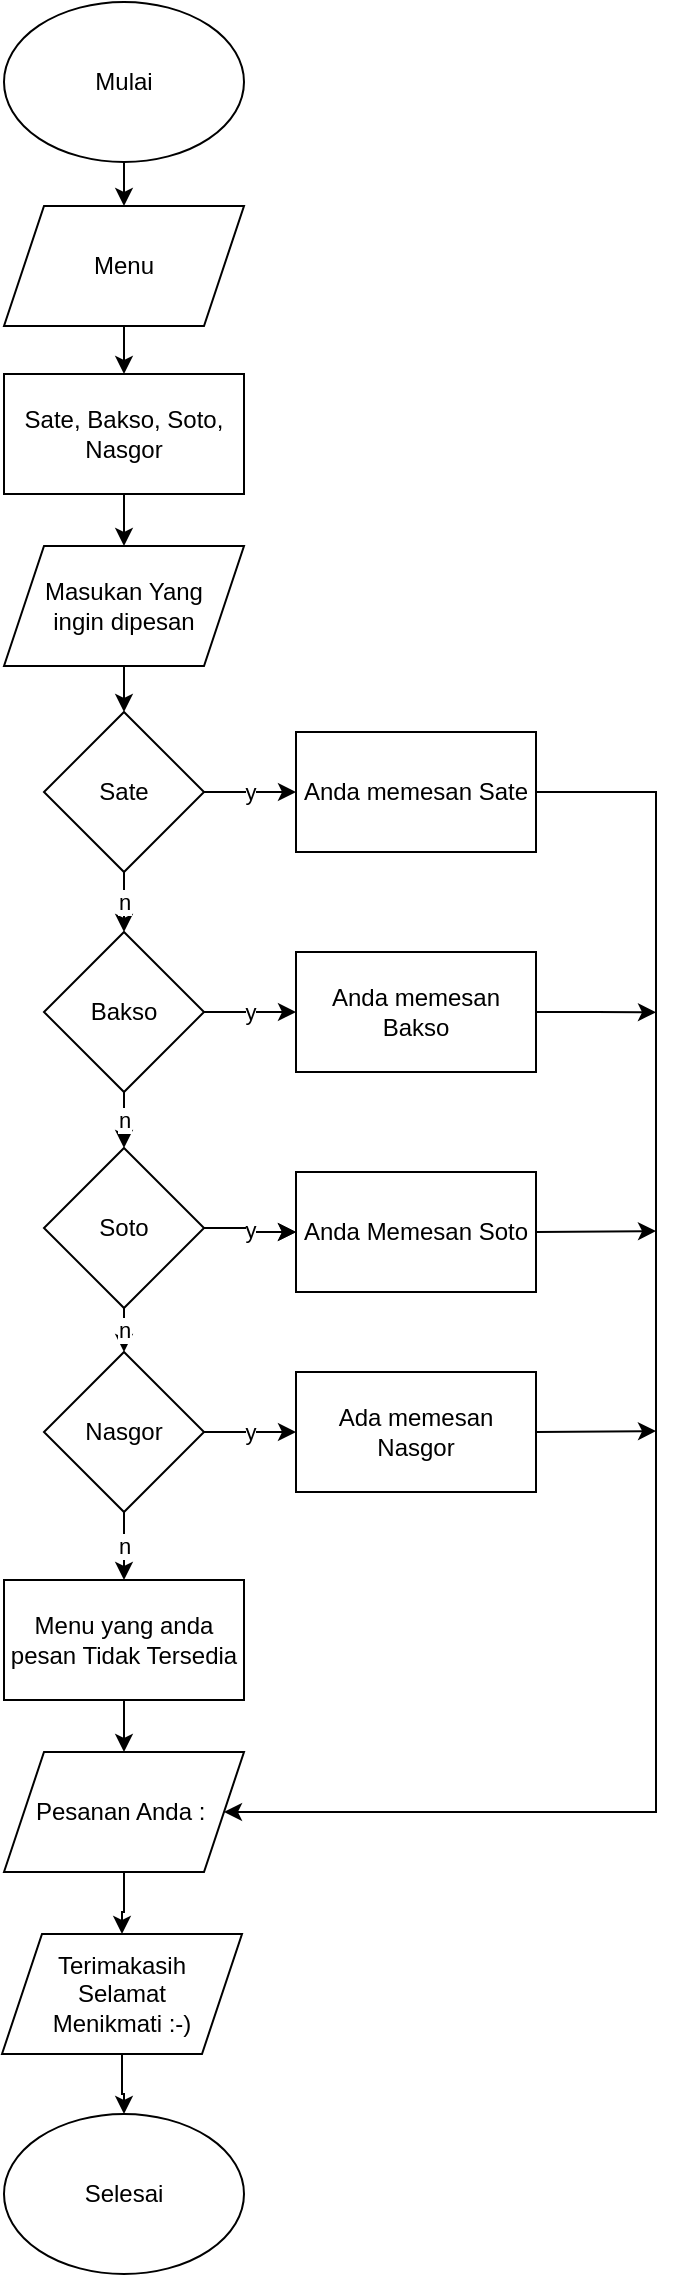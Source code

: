 <mxfile version="15.5.9" type="github">
  <diagram id="5sCQE2CZBczaVhHulll9" name="Page-1">
    <mxGraphModel dx="1221" dy="604" grid="1" gridSize="10" guides="1" tooltips="1" connect="1" arrows="1" fold="1" page="1" pageScale="1" pageWidth="827" pageHeight="1169" math="0" shadow="0">
      <root>
        <mxCell id="0" />
        <mxCell id="1" parent="0" />
        <mxCell id="c8ZrILVk97Ji5BdjQVq4-19" style="edgeStyle=orthogonalEdgeStyle;rounded=0;orthogonalLoop=1;jettySize=auto;html=1;exitX=0.5;exitY=1;exitDx=0;exitDy=0;" edge="1" parent="1" source="c8ZrILVk97Ji5BdjQVq4-1" target="c8ZrILVk97Ji5BdjQVq4-3">
          <mxGeometry relative="1" as="geometry" />
        </mxCell>
        <mxCell id="c8ZrILVk97Ji5BdjQVq4-1" value="Mulai" style="ellipse;whiteSpace=wrap;html=1;" vertex="1" parent="1">
          <mxGeometry x="354" y="5" width="120" height="80" as="geometry" />
        </mxCell>
        <mxCell id="c8ZrILVk97Ji5BdjQVq4-21" style="edgeStyle=orthogonalEdgeStyle;rounded=0;orthogonalLoop=1;jettySize=auto;html=1;exitX=0.5;exitY=1;exitDx=0;exitDy=0;" edge="1" parent="1" source="c8ZrILVk97Ji5BdjQVq4-2" target="c8ZrILVk97Ji5BdjQVq4-4">
          <mxGeometry relative="1" as="geometry" />
        </mxCell>
        <mxCell id="c8ZrILVk97Ji5BdjQVq4-2" value="Sate, Bakso, Soto, Nasgor" style="rounded=0;whiteSpace=wrap;html=1;" vertex="1" parent="1">
          <mxGeometry x="354" y="191" width="120" height="60" as="geometry" />
        </mxCell>
        <mxCell id="c8ZrILVk97Ji5BdjQVq4-20" style="edgeStyle=orthogonalEdgeStyle;rounded=0;orthogonalLoop=1;jettySize=auto;html=1;exitX=0.5;exitY=1;exitDx=0;exitDy=0;entryX=0.5;entryY=0;entryDx=0;entryDy=0;" edge="1" parent="1" source="c8ZrILVk97Ji5BdjQVq4-3" target="c8ZrILVk97Ji5BdjQVq4-2">
          <mxGeometry relative="1" as="geometry" />
        </mxCell>
        <mxCell id="c8ZrILVk97Ji5BdjQVq4-3" value="Menu" style="shape=parallelogram;perimeter=parallelogramPerimeter;whiteSpace=wrap;html=1;fixedSize=1;" vertex="1" parent="1">
          <mxGeometry x="354" y="107" width="120" height="60" as="geometry" />
        </mxCell>
        <mxCell id="c8ZrILVk97Ji5BdjQVq4-22" style="edgeStyle=orthogonalEdgeStyle;rounded=0;orthogonalLoop=1;jettySize=auto;html=1;exitX=0.5;exitY=1;exitDx=0;exitDy=0;" edge="1" parent="1" source="c8ZrILVk97Ji5BdjQVq4-4" target="c8ZrILVk97Ji5BdjQVq4-5">
          <mxGeometry relative="1" as="geometry" />
        </mxCell>
        <mxCell id="c8ZrILVk97Ji5BdjQVq4-4" value="Masukan Yang &lt;br&gt;ingin dipesan" style="shape=parallelogram;perimeter=parallelogramPerimeter;whiteSpace=wrap;html=1;fixedSize=1;" vertex="1" parent="1">
          <mxGeometry x="354" y="277" width="120" height="60" as="geometry" />
        </mxCell>
        <mxCell id="c8ZrILVk97Ji5BdjQVq4-23" value="n" style="edgeStyle=orthogonalEdgeStyle;rounded=0;orthogonalLoop=1;jettySize=auto;html=1;exitX=0.5;exitY=1;exitDx=0;exitDy=0;" edge="1" parent="1" source="c8ZrILVk97Ji5BdjQVq4-5" target="c8ZrILVk97Ji5BdjQVq4-7">
          <mxGeometry relative="1" as="geometry" />
        </mxCell>
        <mxCell id="c8ZrILVk97Ji5BdjQVq4-31" value="y" style="edgeStyle=orthogonalEdgeStyle;rounded=0;orthogonalLoop=1;jettySize=auto;html=1;exitX=1;exitY=0.5;exitDx=0;exitDy=0;" edge="1" parent="1" source="c8ZrILVk97Ji5BdjQVq4-5" target="c8ZrILVk97Ji5BdjQVq4-6">
          <mxGeometry relative="1" as="geometry" />
        </mxCell>
        <mxCell id="c8ZrILVk97Ji5BdjQVq4-5" value="Sate" style="rhombus;whiteSpace=wrap;html=1;" vertex="1" parent="1">
          <mxGeometry x="374" y="360" width="80" height="80" as="geometry" />
        </mxCell>
        <mxCell id="c8ZrILVk97Ji5BdjQVq4-36" style="edgeStyle=orthogonalEdgeStyle;rounded=0;orthogonalLoop=1;jettySize=auto;html=1;exitX=1;exitY=0.5;exitDx=0;exitDy=0;" edge="1" parent="1" source="c8ZrILVk97Ji5BdjQVq4-6" target="c8ZrILVk97Ji5BdjQVq4-16">
          <mxGeometry relative="1" as="geometry">
            <Array as="points">
              <mxPoint x="680" y="400" />
              <mxPoint x="680" y="910" />
            </Array>
          </mxGeometry>
        </mxCell>
        <mxCell id="c8ZrILVk97Ji5BdjQVq4-6" value="Anda memesan Sate" style="rounded=0;whiteSpace=wrap;html=1;" vertex="1" parent="1">
          <mxGeometry x="500" y="370" width="120" height="60" as="geometry" />
        </mxCell>
        <mxCell id="c8ZrILVk97Ji5BdjQVq4-24" value="n" style="edgeStyle=orthogonalEdgeStyle;rounded=0;orthogonalLoop=1;jettySize=auto;html=1;exitX=0.5;exitY=1;exitDx=0;exitDy=0;" edge="1" parent="1" source="c8ZrILVk97Ji5BdjQVq4-7" target="c8ZrILVk97Ji5BdjQVq4-10">
          <mxGeometry relative="1" as="geometry" />
        </mxCell>
        <mxCell id="c8ZrILVk97Ji5BdjQVq4-32" value="y" style="edgeStyle=orthogonalEdgeStyle;rounded=0;orthogonalLoop=1;jettySize=auto;html=1;exitX=1;exitY=0.5;exitDx=0;exitDy=0;" edge="1" parent="1" source="c8ZrILVk97Ji5BdjQVq4-7" target="c8ZrILVk97Ji5BdjQVq4-8">
          <mxGeometry relative="1" as="geometry" />
        </mxCell>
        <mxCell id="c8ZrILVk97Ji5BdjQVq4-7" value="Bakso" style="rhombus;whiteSpace=wrap;html=1;" vertex="1" parent="1">
          <mxGeometry x="374" y="470" width="80" height="80" as="geometry" />
        </mxCell>
        <mxCell id="c8ZrILVk97Ji5BdjQVq4-37" style="edgeStyle=orthogonalEdgeStyle;rounded=0;orthogonalLoop=1;jettySize=auto;html=1;exitX=1;exitY=0.5;exitDx=0;exitDy=0;" edge="1" parent="1" source="c8ZrILVk97Ji5BdjQVq4-8">
          <mxGeometry relative="1" as="geometry">
            <mxPoint x="680" y="510.118" as="targetPoint" />
          </mxGeometry>
        </mxCell>
        <mxCell id="c8ZrILVk97Ji5BdjQVq4-8" value="Anda memesan Bakso" style="rounded=0;whiteSpace=wrap;html=1;" vertex="1" parent="1">
          <mxGeometry x="500" y="480" width="120" height="60" as="geometry" />
        </mxCell>
        <mxCell id="c8ZrILVk97Ji5BdjQVq4-25" value="n" style="edgeStyle=orthogonalEdgeStyle;rounded=0;orthogonalLoop=1;jettySize=auto;html=1;exitX=0.5;exitY=1;exitDx=0;exitDy=0;" edge="1" parent="1" source="c8ZrILVk97Ji5BdjQVq4-10" target="c8ZrILVk97Ji5BdjQVq4-12">
          <mxGeometry relative="1" as="geometry" />
        </mxCell>
        <mxCell id="c8ZrILVk97Ji5BdjQVq4-33" style="edgeStyle=orthogonalEdgeStyle;rounded=0;orthogonalLoop=1;jettySize=auto;html=1;exitX=1;exitY=0.5;exitDx=0;exitDy=0;" edge="1" parent="1" source="c8ZrILVk97Ji5BdjQVq4-10" target="c8ZrILVk97Ji5BdjQVq4-11">
          <mxGeometry relative="1" as="geometry" />
        </mxCell>
        <mxCell id="c8ZrILVk97Ji5BdjQVq4-40" value="y" style="edgeStyle=orthogonalEdgeStyle;rounded=0;orthogonalLoop=1;jettySize=auto;html=1;" edge="1" parent="1" source="c8ZrILVk97Ji5BdjQVq4-10" target="c8ZrILVk97Ji5BdjQVq4-11">
          <mxGeometry relative="1" as="geometry" />
        </mxCell>
        <mxCell id="c8ZrILVk97Ji5BdjQVq4-10" value="Soto" style="rhombus;whiteSpace=wrap;html=1;" vertex="1" parent="1">
          <mxGeometry x="374" y="578" width="80" height="80" as="geometry" />
        </mxCell>
        <mxCell id="c8ZrILVk97Ji5BdjQVq4-38" style="edgeStyle=orthogonalEdgeStyle;rounded=0;orthogonalLoop=1;jettySize=auto;html=1;exitX=1;exitY=0.5;exitDx=0;exitDy=0;" edge="1" parent="1" source="c8ZrILVk97Ji5BdjQVq4-11">
          <mxGeometry relative="1" as="geometry">
            <mxPoint x="680" y="619.529" as="targetPoint" />
          </mxGeometry>
        </mxCell>
        <mxCell id="c8ZrILVk97Ji5BdjQVq4-11" value="Anda Memesan Soto" style="rounded=0;whiteSpace=wrap;html=1;" vertex="1" parent="1">
          <mxGeometry x="500" y="590" width="120" height="60" as="geometry" />
        </mxCell>
        <mxCell id="c8ZrILVk97Ji5BdjQVq4-27" value="n" style="edgeStyle=orthogonalEdgeStyle;rounded=0;orthogonalLoop=1;jettySize=auto;html=1;exitX=0.5;exitY=1;exitDx=0;exitDy=0;" edge="1" parent="1" source="c8ZrILVk97Ji5BdjQVq4-12" target="c8ZrILVk97Ji5BdjQVq4-15">
          <mxGeometry relative="1" as="geometry" />
        </mxCell>
        <mxCell id="c8ZrILVk97Ji5BdjQVq4-34" value="y" style="edgeStyle=orthogonalEdgeStyle;rounded=0;orthogonalLoop=1;jettySize=auto;html=1;exitX=1;exitY=0.5;exitDx=0;exitDy=0;" edge="1" parent="1" source="c8ZrILVk97Ji5BdjQVq4-12" target="c8ZrILVk97Ji5BdjQVq4-13">
          <mxGeometry relative="1" as="geometry" />
        </mxCell>
        <mxCell id="c8ZrILVk97Ji5BdjQVq4-12" value="Nasgor" style="rhombus;whiteSpace=wrap;html=1;" vertex="1" parent="1">
          <mxGeometry x="374" y="680" width="80" height="80" as="geometry" />
        </mxCell>
        <mxCell id="c8ZrILVk97Ji5BdjQVq4-39" style="edgeStyle=orthogonalEdgeStyle;rounded=0;orthogonalLoop=1;jettySize=auto;html=1;exitX=1;exitY=0.5;exitDx=0;exitDy=0;" edge="1" parent="1" source="c8ZrILVk97Ji5BdjQVq4-13">
          <mxGeometry relative="1" as="geometry">
            <mxPoint x="680" y="719.529" as="targetPoint" />
          </mxGeometry>
        </mxCell>
        <mxCell id="c8ZrILVk97Ji5BdjQVq4-13" value="Ada memesan Nasgor" style="rounded=0;whiteSpace=wrap;html=1;" vertex="1" parent="1">
          <mxGeometry x="500" y="690" width="120" height="60" as="geometry" />
        </mxCell>
        <mxCell id="c8ZrILVk97Ji5BdjQVq4-28" style="edgeStyle=orthogonalEdgeStyle;rounded=0;orthogonalLoop=1;jettySize=auto;html=1;exitX=0.5;exitY=1;exitDx=0;exitDy=0;" edge="1" parent="1" source="c8ZrILVk97Ji5BdjQVq4-15" target="c8ZrILVk97Ji5BdjQVq4-16">
          <mxGeometry relative="1" as="geometry" />
        </mxCell>
        <mxCell id="c8ZrILVk97Ji5BdjQVq4-15" value="Menu yang anda pesan Tidak Tersedia" style="rounded=0;whiteSpace=wrap;html=1;" vertex="1" parent="1">
          <mxGeometry x="354" y="794" width="120" height="60" as="geometry" />
        </mxCell>
        <mxCell id="c8ZrILVk97Ji5BdjQVq4-29" style="edgeStyle=orthogonalEdgeStyle;rounded=0;orthogonalLoop=1;jettySize=auto;html=1;exitX=0.5;exitY=1;exitDx=0;exitDy=0;" edge="1" parent="1" source="c8ZrILVk97Ji5BdjQVq4-16" target="c8ZrILVk97Ji5BdjQVq4-17">
          <mxGeometry relative="1" as="geometry" />
        </mxCell>
        <mxCell id="c8ZrILVk97Ji5BdjQVq4-16" value="Pesanan Anda :&amp;nbsp;" style="shape=parallelogram;perimeter=parallelogramPerimeter;whiteSpace=wrap;html=1;fixedSize=1;" vertex="1" parent="1">
          <mxGeometry x="354" y="880" width="120" height="60" as="geometry" />
        </mxCell>
        <mxCell id="c8ZrILVk97Ji5BdjQVq4-30" style="edgeStyle=orthogonalEdgeStyle;rounded=0;orthogonalLoop=1;jettySize=auto;html=1;exitX=0.5;exitY=1;exitDx=0;exitDy=0;" edge="1" parent="1" source="c8ZrILVk97Ji5BdjQVq4-17" target="c8ZrILVk97Ji5BdjQVq4-18">
          <mxGeometry relative="1" as="geometry" />
        </mxCell>
        <mxCell id="c8ZrILVk97Ji5BdjQVq4-17" value="Terimakasih &lt;br&gt;Selamat&lt;br&gt;Menikmati :-)" style="shape=parallelogram;perimeter=parallelogramPerimeter;whiteSpace=wrap;html=1;fixedSize=1;" vertex="1" parent="1">
          <mxGeometry x="353" y="971" width="120" height="60" as="geometry" />
        </mxCell>
        <mxCell id="c8ZrILVk97Ji5BdjQVq4-18" value="Selesai" style="ellipse;whiteSpace=wrap;html=1;" vertex="1" parent="1">
          <mxGeometry x="354" y="1061" width="120" height="80" as="geometry" />
        </mxCell>
      </root>
    </mxGraphModel>
  </diagram>
</mxfile>
